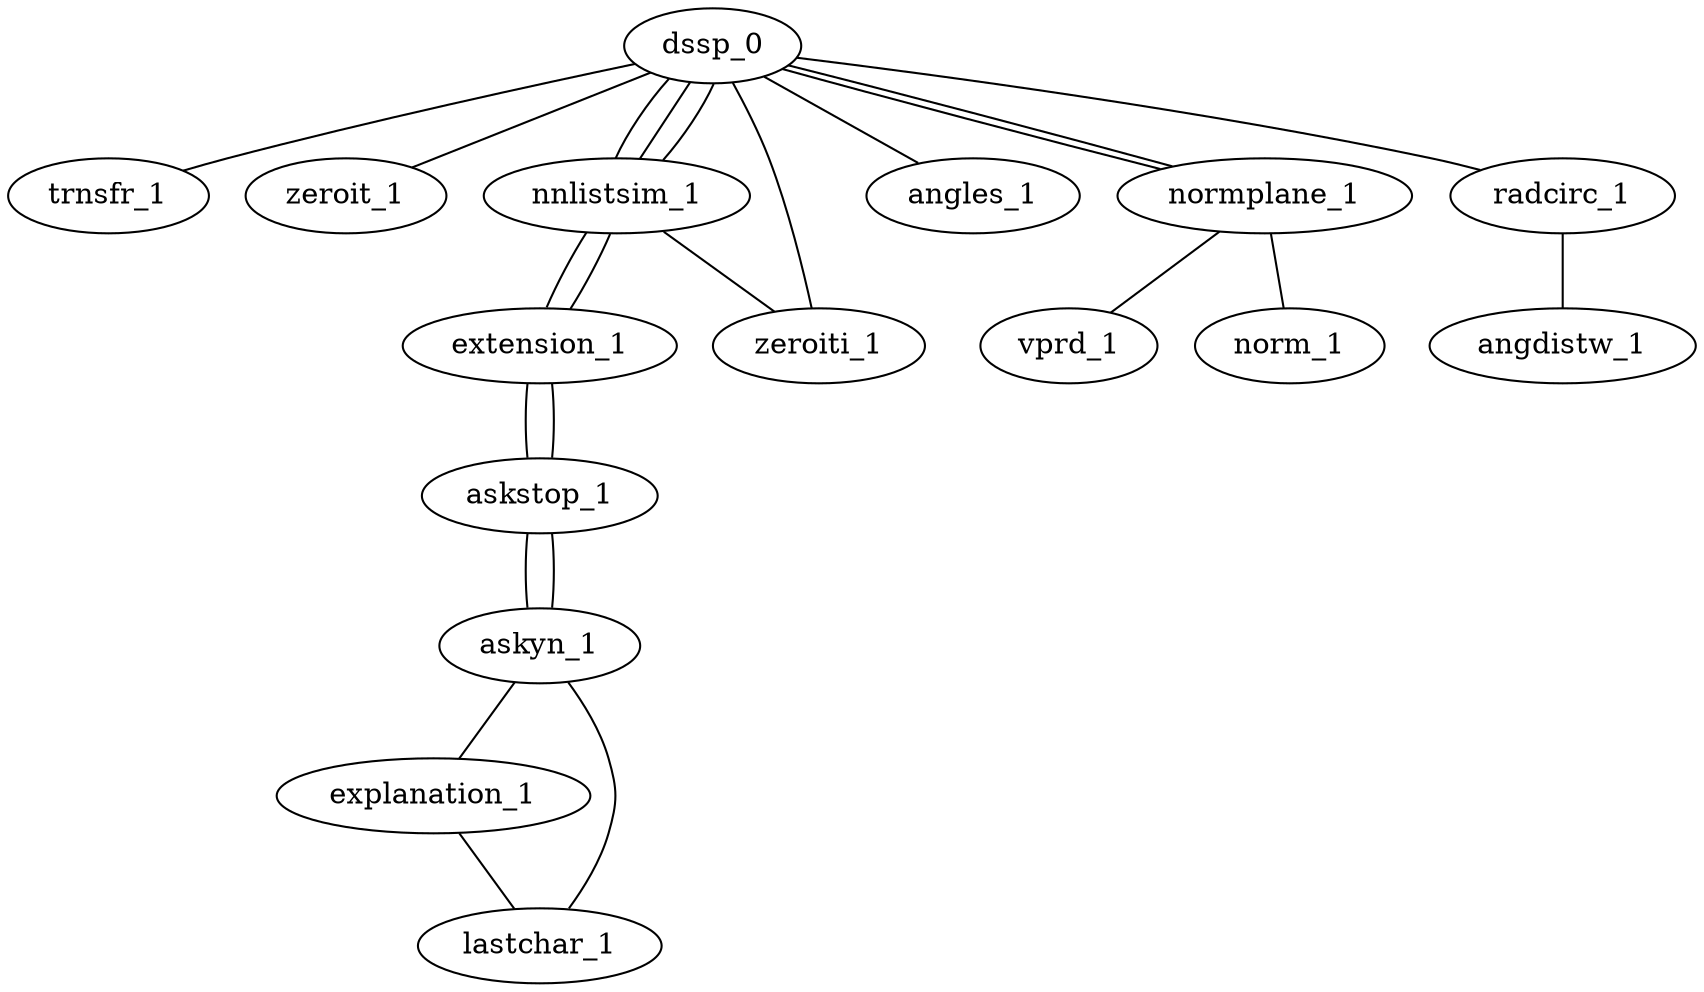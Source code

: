 graph dssp { 
dssp_0--trnsfr_1
dssp_0--zeroit_1
dssp_0--nnlistsim_1--extension_1--askstop_1--askyn_1--explanation_1--lastchar_1
dssp_0--nnlistsim_1--extension_1--askstop_1--askyn_1--lastchar_1
dssp_0--nnlistsim_1--zeroiti_1
dssp_0--zeroiti_1
dssp_0--angles_1
dssp_0--normplane_1--vprd_1
dssp_0--normplane_1--norm_1
dssp_0--radcirc_1--angdistw_1
} 
